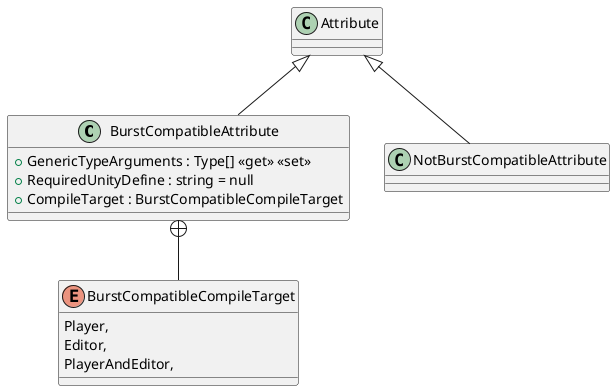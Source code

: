 @startuml
class BurstCompatibleAttribute {
    + GenericTypeArguments : Type[] <<get>> <<set>>
    + RequiredUnityDefine : string = null
    + CompileTarget : BurstCompatibleCompileTarget
}
class NotBurstCompatibleAttribute {
}
enum BurstCompatibleCompileTarget {
    Player,
    Editor,
    PlayerAndEditor,
}
Attribute <|-- BurstCompatibleAttribute
Attribute <|-- NotBurstCompatibleAttribute
BurstCompatibleAttribute +-- BurstCompatibleCompileTarget
@enduml
